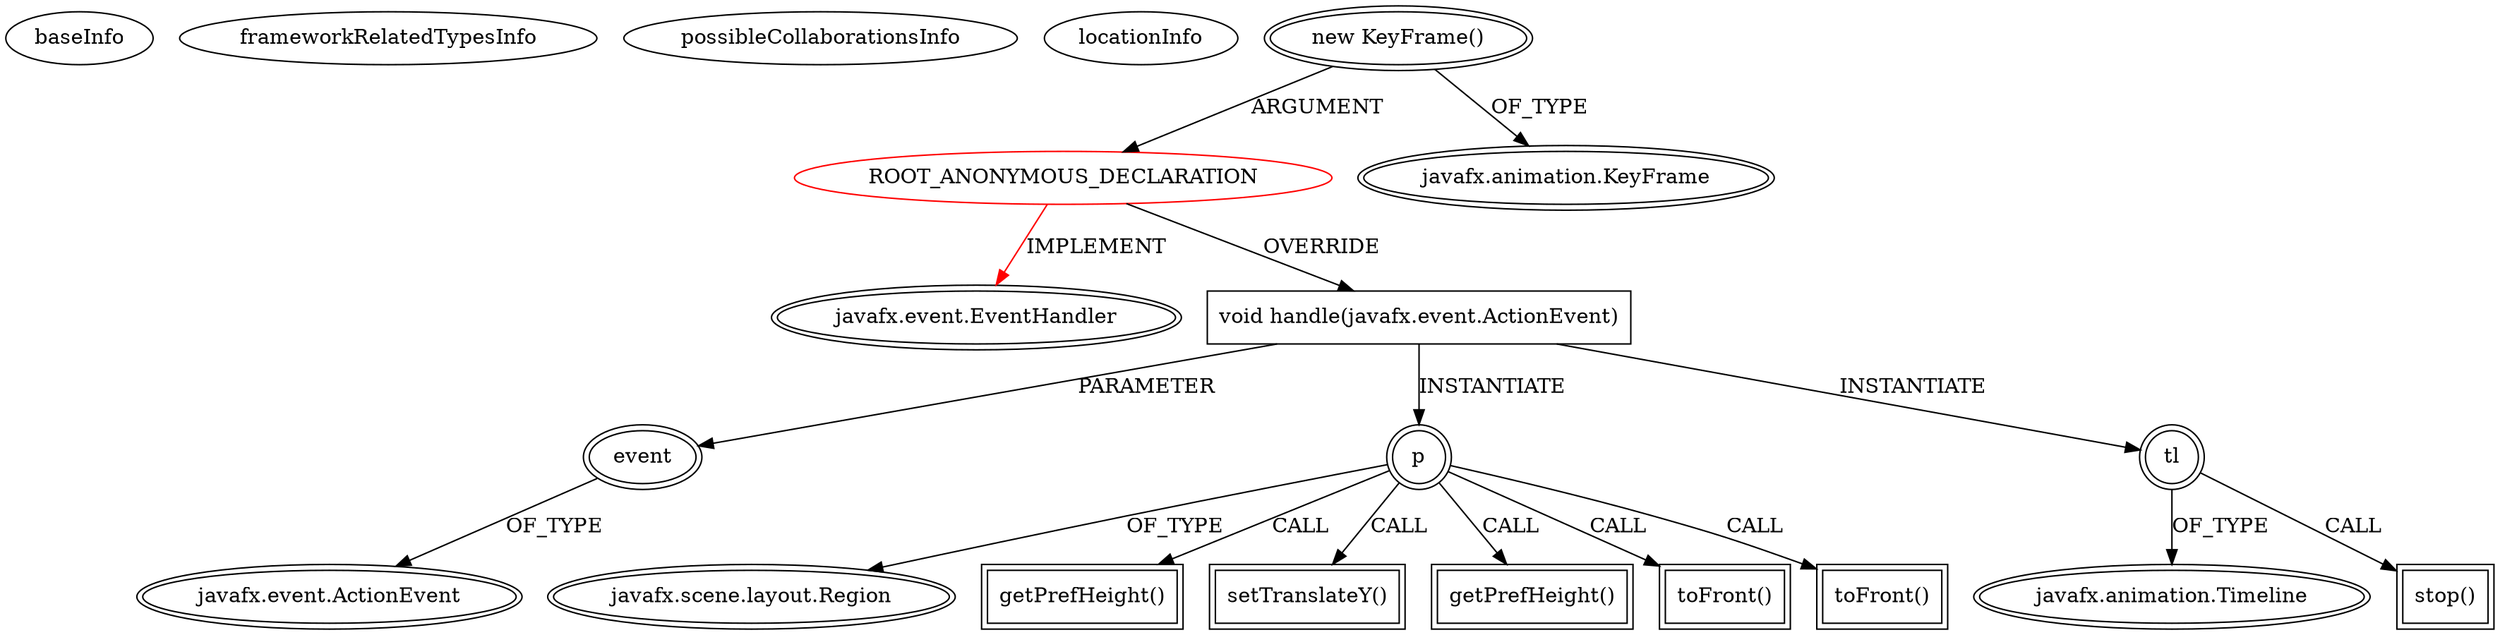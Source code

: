 digraph {
baseInfo[graphId=396,category="extension_graph",isAnonymous=true,possibleRelation=false]
frameworkRelatedTypesInfo[0="javafx.event.EventHandler"]
possibleCollaborationsInfo[]
locationInfo[projectName="Edenm-BlackJack",filePath="/Edenm-BlackJack/BlackJack-master/src/View/TableController.java",contextSignature="void SlideDownGameOverPanel()",graphId="396"]
0[label="ROOT_ANONYMOUS_DECLARATION",vertexType="ROOT_ANONYMOUS_DECLARATION",isFrameworkType=false,color=red]
1[label="javafx.event.EventHandler",vertexType="FRAMEWORK_INTERFACE_TYPE",isFrameworkType=true,peripheries=2]
2[label="new KeyFrame()",vertexType="OUTSIDE_CONSTRUCTOR_CALL",isFrameworkType=true,peripheries=2]
3[label="javafx.animation.KeyFrame",vertexType="FRAMEWORK_CLASS_TYPE",isFrameworkType=true,peripheries=2]
4[label="void handle(javafx.event.ActionEvent)",vertexType="OVERRIDING_METHOD_DECLARATION",isFrameworkType=false,shape=box]
5[label="event",vertexType="PARAMETER_DECLARATION",isFrameworkType=true,peripheries=2]
6[label="javafx.event.ActionEvent",vertexType="FRAMEWORK_CLASS_TYPE",isFrameworkType=true,peripheries=2]
7[label="p",vertexType="VARIABLE_EXPRESION",isFrameworkType=true,peripheries=2,shape=circle]
9[label="javafx.scene.layout.Region",vertexType="FRAMEWORK_CLASS_TYPE",isFrameworkType=true,peripheries=2]
8[label="getPrefHeight()",vertexType="INSIDE_CALL",isFrameworkType=true,peripheries=2,shape=box]
11[label="setTranslateY()",vertexType="INSIDE_CALL",isFrameworkType=true,peripheries=2,shape=box]
13[label="getPrefHeight()",vertexType="INSIDE_CALL",isFrameworkType=true,peripheries=2,shape=box]
15[label="toFront()",vertexType="INSIDE_CALL",isFrameworkType=true,peripheries=2,shape=box]
16[label="tl",vertexType="VARIABLE_EXPRESION",isFrameworkType=true,peripheries=2,shape=circle]
18[label="javafx.animation.Timeline",vertexType="FRAMEWORK_CLASS_TYPE",isFrameworkType=true,peripheries=2]
17[label="stop()",vertexType="INSIDE_CALL",isFrameworkType=true,peripheries=2,shape=box]
20[label="toFront()",vertexType="INSIDE_CALL",isFrameworkType=true,peripheries=2,shape=box]
0->1[label="IMPLEMENT",color=red]
2->0[label="ARGUMENT"]
2->3[label="OF_TYPE"]
0->4[label="OVERRIDE"]
5->6[label="OF_TYPE"]
4->5[label="PARAMETER"]
4->7[label="INSTANTIATE"]
7->9[label="OF_TYPE"]
7->8[label="CALL"]
7->11[label="CALL"]
7->13[label="CALL"]
7->15[label="CALL"]
4->16[label="INSTANTIATE"]
16->18[label="OF_TYPE"]
16->17[label="CALL"]
7->20[label="CALL"]
}
